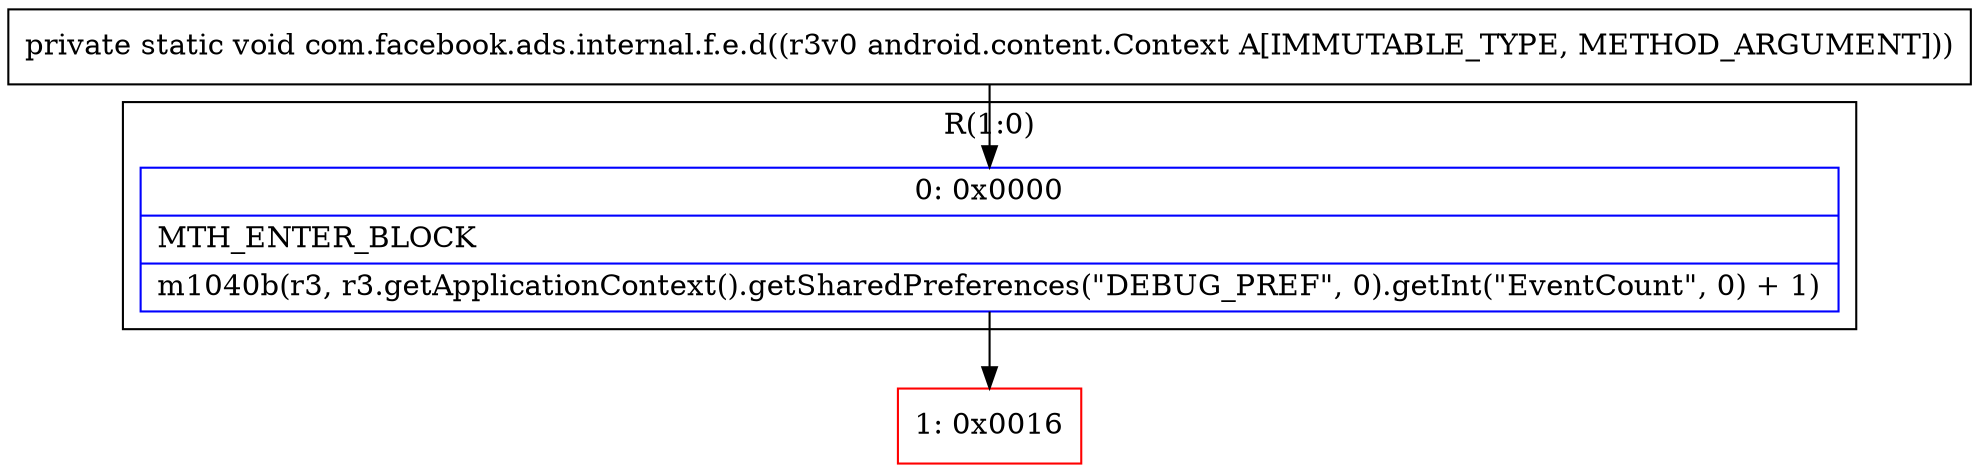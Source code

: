 digraph "CFG forcom.facebook.ads.internal.f.e.d(Landroid\/content\/Context;)V" {
subgraph cluster_Region_1268718658 {
label = "R(1:0)";
node [shape=record,color=blue];
Node_0 [shape=record,label="{0\:\ 0x0000|MTH_ENTER_BLOCK\l|m1040b(r3, r3.getApplicationContext().getSharedPreferences(\"DEBUG_PREF\", 0).getInt(\"EventCount\", 0) + 1)\l}"];
}
Node_1 [shape=record,color=red,label="{1\:\ 0x0016}"];
MethodNode[shape=record,label="{private static void com.facebook.ads.internal.f.e.d((r3v0 android.content.Context A[IMMUTABLE_TYPE, METHOD_ARGUMENT])) }"];
MethodNode -> Node_0;
Node_0 -> Node_1;
}

